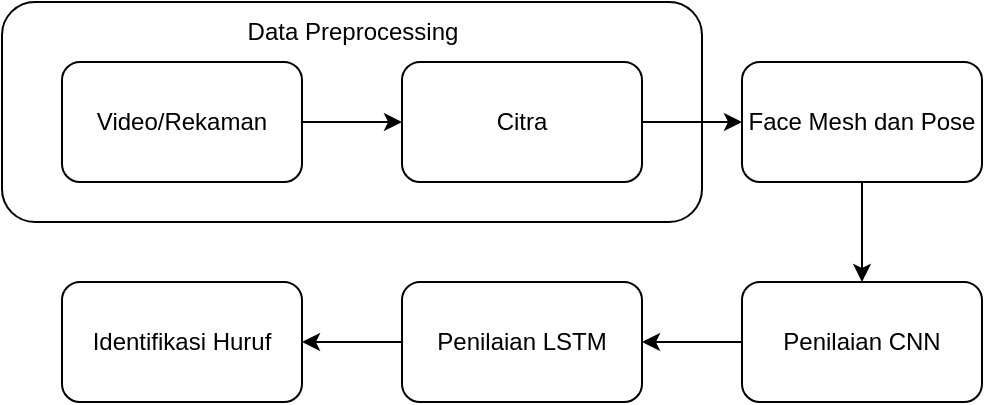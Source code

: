 <mxfile version="20.6.0" type="github">
  <diagram id="krtiONgvCwZE9kZQAfwz" name="metodologi-a">
    <mxGraphModel dx="1038" dy="547" grid="1" gridSize="10" guides="1" tooltips="1" connect="1" arrows="1" fold="1" page="1" pageScale="1" pageWidth="827" pageHeight="1169" math="0" shadow="0">
      <root>
        <mxCell id="0" />
        <mxCell id="1" parent="0" />
        <mxCell id="3Ln-GhuqyoS-aDaGr7-3-12" value="" style="rounded=1;whiteSpace=wrap;html=1;" vertex="1" parent="1">
          <mxGeometry x="140" y="160" width="350" height="110" as="geometry" />
        </mxCell>
        <mxCell id="3Ln-GhuqyoS-aDaGr7-3-3" value="" style="edgeStyle=orthogonalEdgeStyle;rounded=0;orthogonalLoop=1;jettySize=auto;html=1;" edge="1" parent="1" source="3Ln-GhuqyoS-aDaGr7-3-1" target="3Ln-GhuqyoS-aDaGr7-3-2">
          <mxGeometry relative="1" as="geometry" />
        </mxCell>
        <mxCell id="3Ln-GhuqyoS-aDaGr7-3-1" value="Video/Rekaman" style="rounded=1;whiteSpace=wrap;html=1;" vertex="1" parent="1">
          <mxGeometry x="170" y="190" width="120" height="60" as="geometry" />
        </mxCell>
        <mxCell id="3Ln-GhuqyoS-aDaGr7-3-5" value="" style="edgeStyle=orthogonalEdgeStyle;rounded=0;orthogonalLoop=1;jettySize=auto;html=1;" edge="1" parent="1" source="3Ln-GhuqyoS-aDaGr7-3-2" target="3Ln-GhuqyoS-aDaGr7-3-4">
          <mxGeometry relative="1" as="geometry" />
        </mxCell>
        <mxCell id="3Ln-GhuqyoS-aDaGr7-3-2" value="Citra" style="rounded=1;whiteSpace=wrap;html=1;" vertex="1" parent="1">
          <mxGeometry x="340" y="190" width="120" height="60" as="geometry" />
        </mxCell>
        <mxCell id="3Ln-GhuqyoS-aDaGr7-3-7" value="" style="edgeStyle=orthogonalEdgeStyle;rounded=0;orthogonalLoop=1;jettySize=auto;html=1;" edge="1" parent="1" source="3Ln-GhuqyoS-aDaGr7-3-4" target="3Ln-GhuqyoS-aDaGr7-3-6">
          <mxGeometry relative="1" as="geometry" />
        </mxCell>
        <mxCell id="3Ln-GhuqyoS-aDaGr7-3-4" value="Face Mesh dan Pose" style="rounded=1;whiteSpace=wrap;html=1;" vertex="1" parent="1">
          <mxGeometry x="510" y="190" width="120" height="60" as="geometry" />
        </mxCell>
        <mxCell id="3Ln-GhuqyoS-aDaGr7-3-9" value="" style="edgeStyle=orthogonalEdgeStyle;rounded=0;orthogonalLoop=1;jettySize=auto;html=1;" edge="1" parent="1" source="3Ln-GhuqyoS-aDaGr7-3-6" target="3Ln-GhuqyoS-aDaGr7-3-8">
          <mxGeometry relative="1" as="geometry" />
        </mxCell>
        <mxCell id="3Ln-GhuqyoS-aDaGr7-3-6" value="Penilaian CNN" style="rounded=1;whiteSpace=wrap;html=1;" vertex="1" parent="1">
          <mxGeometry x="510" y="300" width="120" height="60" as="geometry" />
        </mxCell>
        <mxCell id="3Ln-GhuqyoS-aDaGr7-3-11" value="" style="edgeStyle=orthogonalEdgeStyle;rounded=0;orthogonalLoop=1;jettySize=auto;html=1;" edge="1" parent="1" source="3Ln-GhuqyoS-aDaGr7-3-8" target="3Ln-GhuqyoS-aDaGr7-3-10">
          <mxGeometry relative="1" as="geometry" />
        </mxCell>
        <mxCell id="3Ln-GhuqyoS-aDaGr7-3-8" value="Penilaian LSTM" style="rounded=1;whiteSpace=wrap;html=1;" vertex="1" parent="1">
          <mxGeometry x="340" y="300" width="120" height="60" as="geometry" />
        </mxCell>
        <mxCell id="3Ln-GhuqyoS-aDaGr7-3-10" value="Identifikasi Huruf" style="rounded=1;whiteSpace=wrap;html=1;" vertex="1" parent="1">
          <mxGeometry x="170" y="300" width="120" height="60" as="geometry" />
        </mxCell>
        <mxCell id="3Ln-GhuqyoS-aDaGr7-3-13" value="Data Preprocessing" style="text;html=1;strokeColor=none;fillColor=none;align=center;verticalAlign=middle;whiteSpace=wrap;rounded=0;" vertex="1" parent="1">
          <mxGeometry x="252.5" y="160" width="125" height="30" as="geometry" />
        </mxCell>
      </root>
    </mxGraphModel>
  </diagram>
</mxfile>

